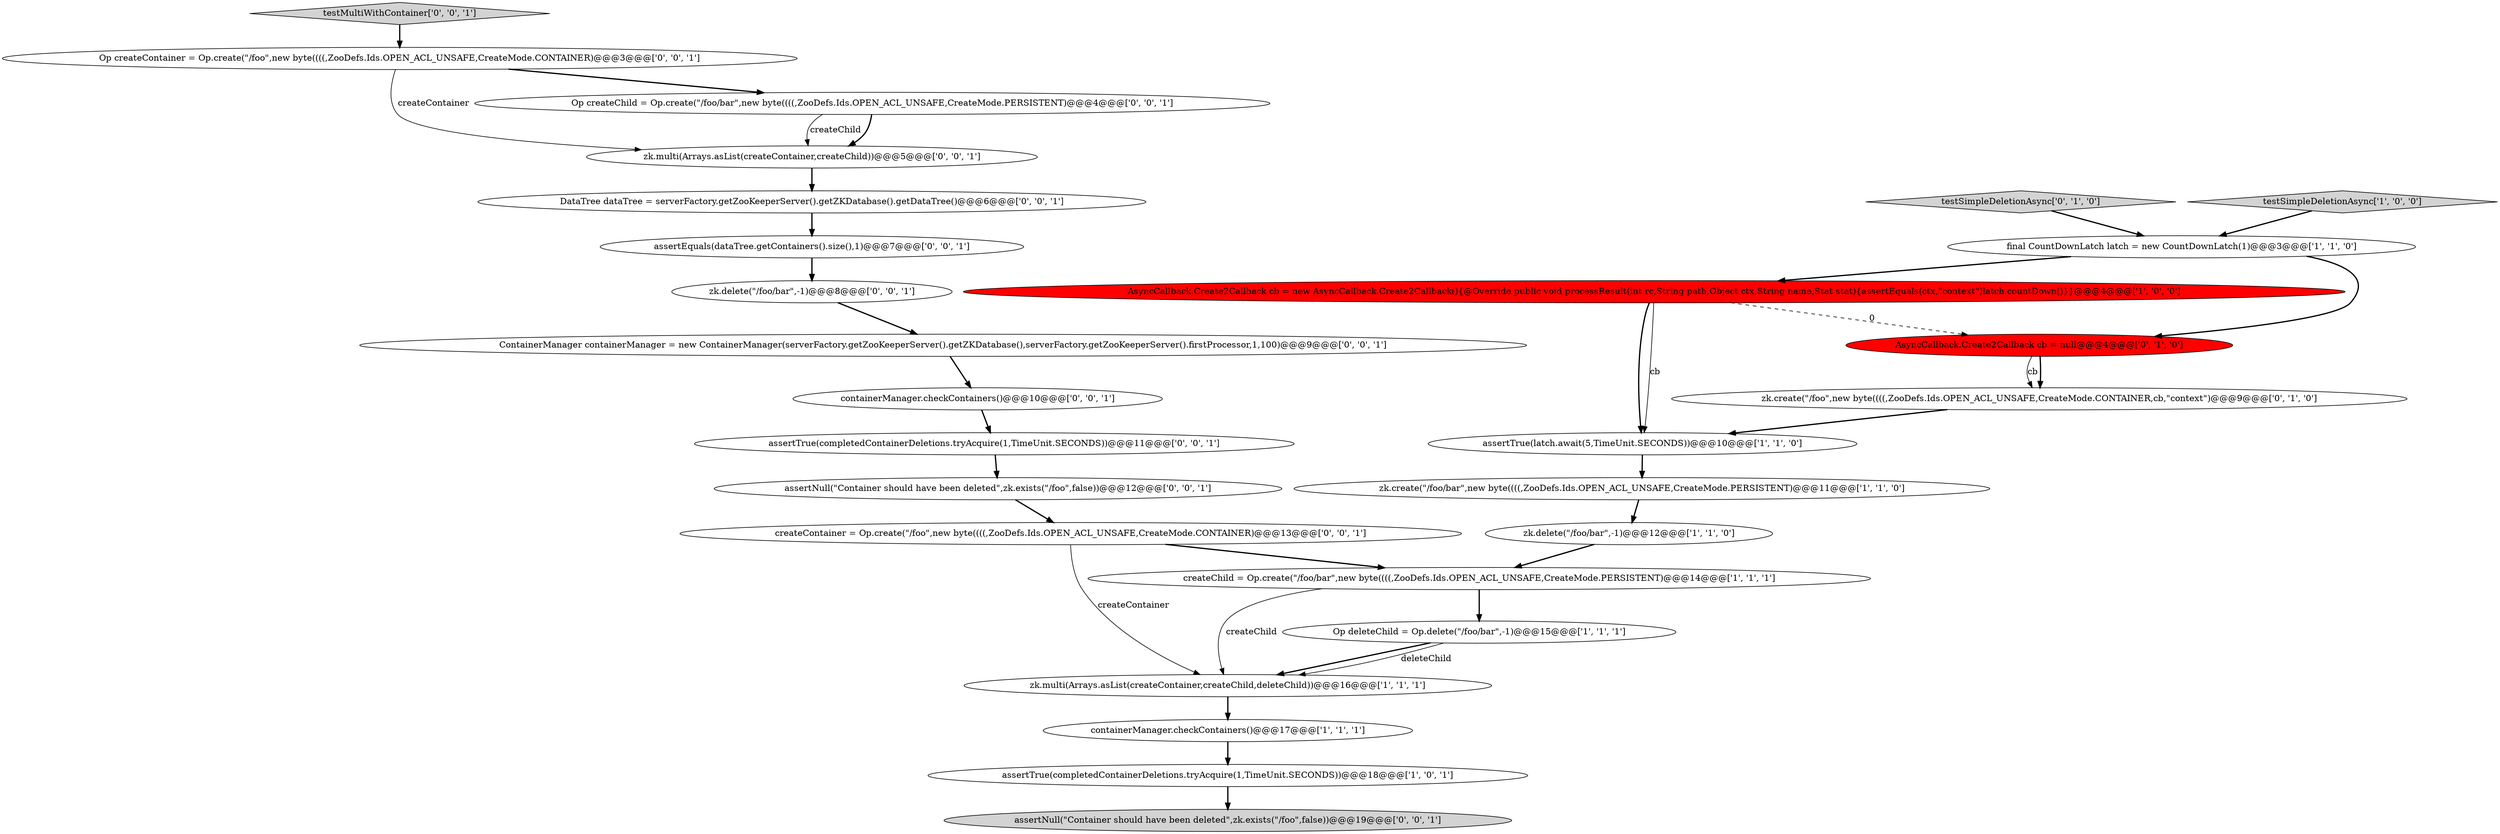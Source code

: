digraph {
21 [style = filled, label = "testMultiWithContainer['0', '0', '1']", fillcolor = lightgray, shape = diamond image = "AAA0AAABBB3BBB"];
18 [style = filled, label = "Op createContainer = Op.create(\"/foo\",new byte((((,ZooDefs.Ids.OPEN_ACL_UNSAFE,CreateMode.CONTAINER)@@@3@@@['0', '0', '1']", fillcolor = white, shape = ellipse image = "AAA0AAABBB3BBB"];
22 [style = filled, label = "assertTrue(completedContainerDeletions.tryAcquire(1,TimeUnit.SECONDS))@@@11@@@['0', '0', '1']", fillcolor = white, shape = ellipse image = "AAA0AAABBB3BBB"];
23 [style = filled, label = "containerManager.checkContainers()@@@10@@@['0', '0', '1']", fillcolor = white, shape = ellipse image = "AAA0AAABBB3BBB"];
20 [style = filled, label = "createContainer = Op.create(\"/foo\",new byte((((,ZooDefs.Ids.OPEN_ACL_UNSAFE,CreateMode.CONTAINER)@@@13@@@['0', '0', '1']", fillcolor = white, shape = ellipse image = "AAA0AAABBB3BBB"];
6 [style = filled, label = "assertTrue(latch.await(5,TimeUnit.SECONDS))@@@10@@@['1', '1', '0']", fillcolor = white, shape = ellipse image = "AAA0AAABBB1BBB"];
8 [style = filled, label = "Op deleteChild = Op.delete(\"/foo/bar\",-1)@@@15@@@['1', '1', '1']", fillcolor = white, shape = ellipse image = "AAA0AAABBB1BBB"];
16 [style = filled, label = "zk.delete(\"/foo/bar\",-1)@@@8@@@['0', '0', '1']", fillcolor = white, shape = ellipse image = "AAA0AAABBB3BBB"];
13 [style = filled, label = "testSimpleDeletionAsync['0', '1', '0']", fillcolor = lightgray, shape = diamond image = "AAA0AAABBB2BBB"];
19 [style = filled, label = "ContainerManager containerManager = new ContainerManager(serverFactory.getZooKeeperServer().getZKDatabase(),serverFactory.getZooKeeperServer().firstProcessor,1,100)@@@9@@@['0', '0', '1']", fillcolor = white, shape = ellipse image = "AAA0AAABBB3BBB"];
2 [style = filled, label = "zk.create(\"/foo/bar\",new byte((((,ZooDefs.Ids.OPEN_ACL_UNSAFE,CreateMode.PERSISTENT)@@@11@@@['1', '1', '0']", fillcolor = white, shape = ellipse image = "AAA0AAABBB1BBB"];
7 [style = filled, label = "createChild = Op.create(\"/foo/bar\",new byte((((,ZooDefs.Ids.OPEN_ACL_UNSAFE,CreateMode.PERSISTENT)@@@14@@@['1', '1', '1']", fillcolor = white, shape = ellipse image = "AAA0AAABBB1BBB"];
11 [style = filled, label = "AsyncCallback.Create2Callback cb = null@@@4@@@['0', '1', '0']", fillcolor = red, shape = ellipse image = "AAA1AAABBB2BBB"];
9 [style = filled, label = "containerManager.checkContainers()@@@17@@@['1', '1', '1']", fillcolor = white, shape = ellipse image = "AAA0AAABBB1BBB"];
12 [style = filled, label = "zk.create(\"/foo\",new byte((((,ZooDefs.Ids.OPEN_ACL_UNSAFE,CreateMode.CONTAINER,cb,\"context\")@@@9@@@['0', '1', '0']", fillcolor = white, shape = ellipse image = "AAA0AAABBB2BBB"];
10 [style = filled, label = "zk.delete(\"/foo/bar\",-1)@@@12@@@['1', '1', '0']", fillcolor = white, shape = ellipse image = "AAA0AAABBB1BBB"];
5 [style = filled, label = "AsyncCallback.Create2Callback cb = new AsyncCallback.Create2Callback(){@Override public void processResult(int rc,String path,Object ctx,String name,Stat stat){assertEquals(ctx,\"context\")latch.countDown()}}@@@4@@@['1', '0', '0']", fillcolor = red, shape = ellipse image = "AAA1AAABBB1BBB"];
15 [style = filled, label = "assertEquals(dataTree.getContainers().size(),1)@@@7@@@['0', '0', '1']", fillcolor = white, shape = ellipse image = "AAA0AAABBB3BBB"];
25 [style = filled, label = "assertNull(\"Container should have been deleted\",zk.exists(\"/foo\",false))@@@19@@@['0', '0', '1']", fillcolor = lightgray, shape = ellipse image = "AAA0AAABBB3BBB"];
26 [style = filled, label = "zk.multi(Arrays.asList(createContainer,createChild))@@@5@@@['0', '0', '1']", fillcolor = white, shape = ellipse image = "AAA0AAABBB3BBB"];
4 [style = filled, label = "assertTrue(completedContainerDeletions.tryAcquire(1,TimeUnit.SECONDS))@@@18@@@['1', '0', '1']", fillcolor = white, shape = ellipse image = "AAA0AAABBB1BBB"];
3 [style = filled, label = "final CountDownLatch latch = new CountDownLatch(1)@@@3@@@['1', '1', '0']", fillcolor = white, shape = ellipse image = "AAA0AAABBB1BBB"];
14 [style = filled, label = "Op createChild = Op.create(\"/foo/bar\",new byte((((,ZooDefs.Ids.OPEN_ACL_UNSAFE,CreateMode.PERSISTENT)@@@4@@@['0', '0', '1']", fillcolor = white, shape = ellipse image = "AAA0AAABBB3BBB"];
17 [style = filled, label = "assertNull(\"Container should have been deleted\",zk.exists(\"/foo\",false))@@@12@@@['0', '0', '1']", fillcolor = white, shape = ellipse image = "AAA0AAABBB3BBB"];
0 [style = filled, label = "zk.multi(Arrays.asList(createContainer,createChild,deleteChild))@@@16@@@['1', '1', '1']", fillcolor = white, shape = ellipse image = "AAA0AAABBB1BBB"];
1 [style = filled, label = "testSimpleDeletionAsync['1', '0', '0']", fillcolor = lightgray, shape = diamond image = "AAA0AAABBB1BBB"];
24 [style = filled, label = "DataTree dataTree = serverFactory.getZooKeeperServer().getZKDatabase().getDataTree()@@@6@@@['0', '0', '1']", fillcolor = white, shape = ellipse image = "AAA0AAABBB3BBB"];
0->9 [style = bold, label=""];
4->25 [style = bold, label=""];
9->4 [style = bold, label=""];
1->3 [style = bold, label=""];
3->11 [style = bold, label=""];
11->12 [style = bold, label=""];
16->19 [style = bold, label=""];
2->10 [style = bold, label=""];
7->8 [style = bold, label=""];
12->6 [style = bold, label=""];
10->7 [style = bold, label=""];
26->24 [style = bold, label=""];
15->16 [style = bold, label=""];
21->18 [style = bold, label=""];
6->2 [style = bold, label=""];
8->0 [style = bold, label=""];
14->26 [style = bold, label=""];
20->0 [style = solid, label="createContainer"];
8->0 [style = solid, label="deleteChild"];
3->5 [style = bold, label=""];
23->22 [style = bold, label=""];
11->12 [style = solid, label="cb"];
5->6 [style = bold, label=""];
13->3 [style = bold, label=""];
5->11 [style = dashed, label="0"];
7->0 [style = solid, label="createChild"];
19->23 [style = bold, label=""];
22->17 [style = bold, label=""];
5->6 [style = solid, label="cb"];
20->7 [style = bold, label=""];
18->14 [style = bold, label=""];
14->26 [style = solid, label="createChild"];
17->20 [style = bold, label=""];
24->15 [style = bold, label=""];
18->26 [style = solid, label="createContainer"];
}
